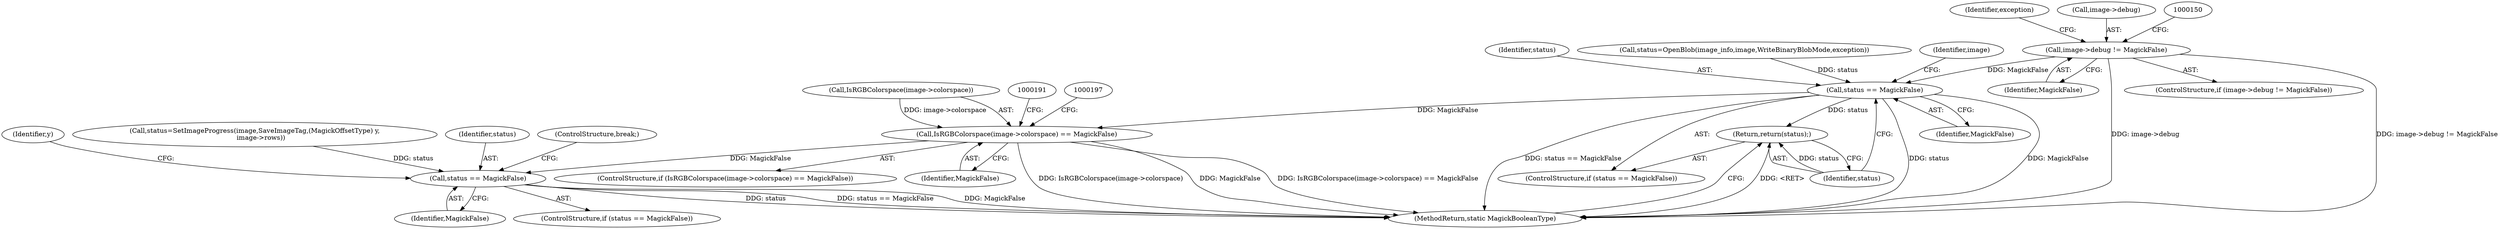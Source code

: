 digraph "0_ImageMagick_14e606db148d6ebcaae20f1e1d6d71903ca4a556@pointer" {
"1000144" [label="(Call,image->debug != MagickFalse)"];
"1000178" [label="(Call,status == MagickFalse)"];
"1000181" [label="(Return,return(status);)"];
"1000184" [label="(Call,IsRGBColorspace(image->colorspace) == MagickFalse)"];
"1000857" [label="(Call,status == MagickFalse)"];
"1000859" [label="(Identifier,MagickFalse)"];
"1000183" [label="(ControlStructure,if (IsRGBColorspace(image->colorspace) == MagickFalse))"];
"1000170" [label="(Call,status=OpenBlob(image_info,image,WriteBinaryBlobMode,exception))"];
"1000858" [label="(Identifier,status)"];
"1000856" [label="(ControlStructure,if (status == MagickFalse))"];
"1000160" [label="(Identifier,exception)"];
"1000860" [label="(ControlStructure,break;)"];
"1000460" [label="(Identifier,y)"];
"1000845" [label="(Call,status=SetImageProgress(image,SaveImageTag,(MagickOffsetType) y,\n      image->rows))"];
"1000143" [label="(ControlStructure,if (image->debug != MagickFalse))"];
"1000180" [label="(Identifier,MagickFalse)"];
"1000144" [label="(Call,image->debug != MagickFalse)"];
"1000189" [label="(Identifier,MagickFalse)"];
"1000873" [label="(MethodReturn,static MagickBooleanType)"];
"1000185" [label="(Call,IsRGBColorspace(image->colorspace))"];
"1000181" [label="(Return,return(status);)"];
"1000187" [label="(Identifier,image)"];
"1000184" [label="(Call,IsRGBColorspace(image->colorspace) == MagickFalse)"];
"1000178" [label="(Call,status == MagickFalse)"];
"1000177" [label="(ControlStructure,if (status == MagickFalse))"];
"1000182" [label="(Identifier,status)"];
"1000179" [label="(Identifier,status)"];
"1000857" [label="(Call,status == MagickFalse)"];
"1000148" [label="(Identifier,MagickFalse)"];
"1000145" [label="(Call,image->debug)"];
"1000144" -> "1000143"  [label="AST: "];
"1000144" -> "1000148"  [label="CFG: "];
"1000145" -> "1000144"  [label="AST: "];
"1000148" -> "1000144"  [label="AST: "];
"1000150" -> "1000144"  [label="CFG: "];
"1000160" -> "1000144"  [label="CFG: "];
"1000144" -> "1000873"  [label="DDG: image->debug != MagickFalse"];
"1000144" -> "1000873"  [label="DDG: image->debug"];
"1000144" -> "1000178"  [label="DDG: MagickFalse"];
"1000178" -> "1000177"  [label="AST: "];
"1000178" -> "1000180"  [label="CFG: "];
"1000179" -> "1000178"  [label="AST: "];
"1000180" -> "1000178"  [label="AST: "];
"1000182" -> "1000178"  [label="CFG: "];
"1000187" -> "1000178"  [label="CFG: "];
"1000178" -> "1000873"  [label="DDG: status == MagickFalse"];
"1000178" -> "1000873"  [label="DDG: status"];
"1000178" -> "1000873"  [label="DDG: MagickFalse"];
"1000170" -> "1000178"  [label="DDG: status"];
"1000178" -> "1000181"  [label="DDG: status"];
"1000178" -> "1000184"  [label="DDG: MagickFalse"];
"1000181" -> "1000177"  [label="AST: "];
"1000181" -> "1000182"  [label="CFG: "];
"1000182" -> "1000181"  [label="AST: "];
"1000873" -> "1000181"  [label="CFG: "];
"1000181" -> "1000873"  [label="DDG: <RET>"];
"1000182" -> "1000181"  [label="DDG: status"];
"1000184" -> "1000183"  [label="AST: "];
"1000184" -> "1000189"  [label="CFG: "];
"1000185" -> "1000184"  [label="AST: "];
"1000189" -> "1000184"  [label="AST: "];
"1000191" -> "1000184"  [label="CFG: "];
"1000197" -> "1000184"  [label="CFG: "];
"1000184" -> "1000873"  [label="DDG: IsRGBColorspace(image->colorspace)"];
"1000184" -> "1000873"  [label="DDG: MagickFalse"];
"1000184" -> "1000873"  [label="DDG: IsRGBColorspace(image->colorspace) == MagickFalse"];
"1000185" -> "1000184"  [label="DDG: image->colorspace"];
"1000184" -> "1000857"  [label="DDG: MagickFalse"];
"1000857" -> "1000856"  [label="AST: "];
"1000857" -> "1000859"  [label="CFG: "];
"1000858" -> "1000857"  [label="AST: "];
"1000859" -> "1000857"  [label="AST: "];
"1000860" -> "1000857"  [label="CFG: "];
"1000460" -> "1000857"  [label="CFG: "];
"1000857" -> "1000873"  [label="DDG: status"];
"1000857" -> "1000873"  [label="DDG: status == MagickFalse"];
"1000857" -> "1000873"  [label="DDG: MagickFalse"];
"1000845" -> "1000857"  [label="DDG: status"];
}
